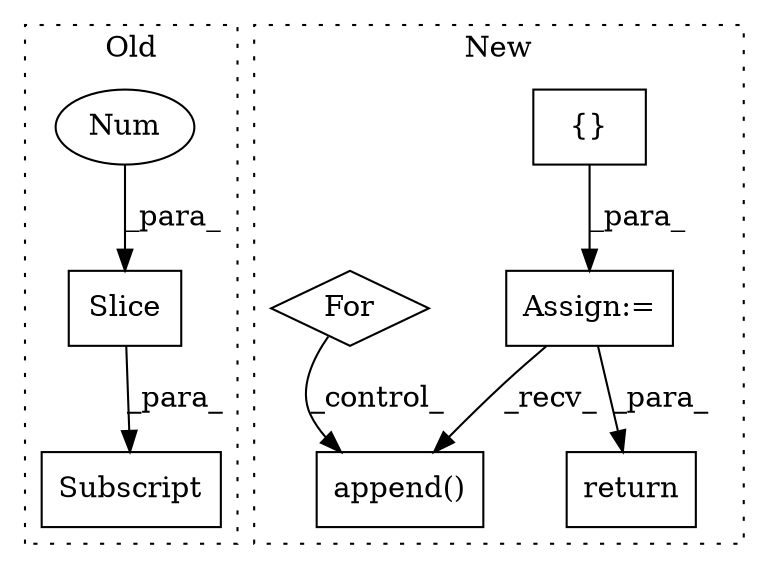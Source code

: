 digraph G {
subgraph cluster0 {
1 [label="Slice" a="80" s="2748" l="2" shape="box"];
3 [label="Num" a="76" s="2748" l="1" shape="ellipse"];
4 [label="Subscript" a="63" s="2742,0" l="9,0" shape="box"];
label = "Old";
style="dotted";
}
subgraph cluster1 {
2 [label="append()" a="75" s="2737,2781" l="12,1" shape="box"];
5 [label="{}" a="59" s="2577,2577" l="2,1" shape="box"];
6 [label="Assign:=" a="68" s="2574" l="3" shape="box"];
7 [label="For" a="107" s="2694,2727" l="4,10" shape="diamond"];
8 [label="return" a="93" s="2788" l="7" shape="box"];
label = "New";
style="dotted";
}
1 -> 4 [label="_para_"];
3 -> 1 [label="_para_"];
5 -> 6 [label="_para_"];
6 -> 2 [label="_recv_"];
6 -> 8 [label="_para_"];
7 -> 2 [label="_control_"];
}